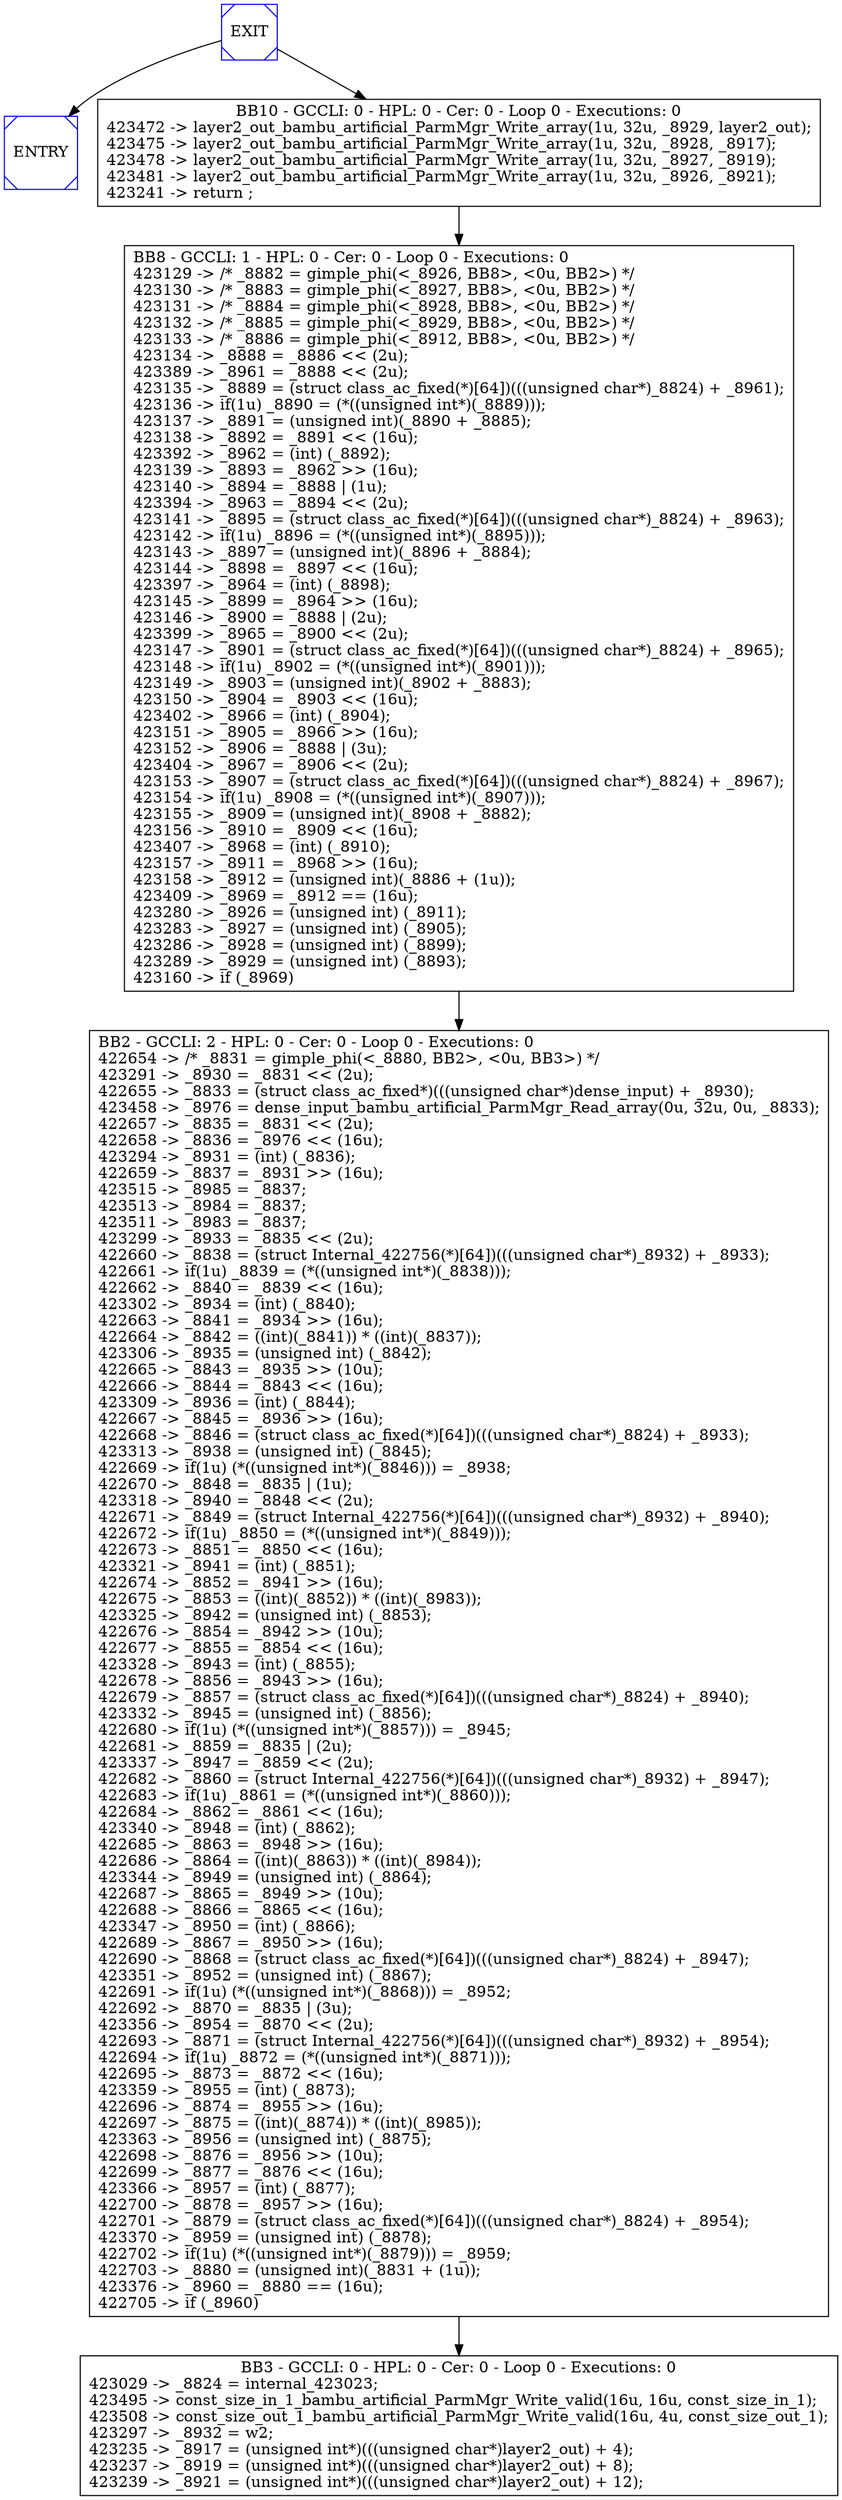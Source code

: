 digraph G {
0[color=blue,shape=Msquare, label="ENTRY"];
1[color=blue,shape=Msquare, label="EXIT"];
2[shape=box, label="BB2 - GCCLI: 2 - HPL: 0 - Cer: 0 - Loop 0 - Executions: 0\l422654 -> /* _8831 = gimple_phi(<_8880, BB2>, <0u, BB3>) */\l423291 -> _8930 = _8831 << (2u);\l422655 -> _8833 = (struct class_ac_fixed*)(((unsigned char*)dense_input) + _8930);\l423458 -> _8976 = dense_input_bambu_artificial_ParmMgr_Read_array(0u, 32u, 0u, _8833);\l422657 -> _8835 = _8831 << (2u);\l422658 -> _8836 = _8976 << (16u);\l423294 -> _8931 = (int) (_8836);\l422659 -> _8837 = _8931 >> (16u);\l423515 -> _8985 = _8837;\l423513 -> _8984 = _8837;\l423511 -> _8983 = _8837;\l423299 -> _8933 = _8835 << (2u);\l422660 -> _8838 = (struct Internal_422756(*)[64])(((unsigned char*)_8932) + _8933);\l422661 -> if(1u) _8839 = (*((unsigned int*)(_8838)));\l422662 -> _8840 = _8839 << (16u);\l423302 -> _8934 = (int) (_8840);\l422663 -> _8841 = _8934 >> (16u);\l422664 -> _8842 = ((int)(_8841)) * ((int)(_8837));\l423306 -> _8935 = (unsigned int) (_8842);\l422665 -> _8843 = _8935 >> (10u);\l422666 -> _8844 = _8843 << (16u);\l423309 -> _8936 = (int) (_8844);\l422667 -> _8845 = _8936 >> (16u);\l422668 -> _8846 = (struct class_ac_fixed(*)[64])(((unsigned char*)_8824) + _8933);\l423313 -> _8938 = (unsigned int) (_8845);\l422669 -> if(1u) (*((unsigned int*)(_8846))) = _8938;\l422670 -> _8848 = _8835 | (1u);\l423318 -> _8940 = _8848 << (2u);\l422671 -> _8849 = (struct Internal_422756(*)[64])(((unsigned char*)_8932) + _8940);\l422672 -> if(1u) _8850 = (*((unsigned int*)(_8849)));\l422673 -> _8851 = _8850 << (16u);\l423321 -> _8941 = (int) (_8851);\l422674 -> _8852 = _8941 >> (16u);\l422675 -> _8853 = ((int)(_8852)) * ((int)(_8983));\l423325 -> _8942 = (unsigned int) (_8853);\l422676 -> _8854 = _8942 >> (10u);\l422677 -> _8855 = _8854 << (16u);\l423328 -> _8943 = (int) (_8855);\l422678 -> _8856 = _8943 >> (16u);\l422679 -> _8857 = (struct class_ac_fixed(*)[64])(((unsigned char*)_8824) + _8940);\l423332 -> _8945 = (unsigned int) (_8856);\l422680 -> if(1u) (*((unsigned int*)(_8857))) = _8945;\l422681 -> _8859 = _8835 | (2u);\l423337 -> _8947 = _8859 << (2u);\l422682 -> _8860 = (struct Internal_422756(*)[64])(((unsigned char*)_8932) + _8947);\l422683 -> if(1u) _8861 = (*((unsigned int*)(_8860)));\l422684 -> _8862 = _8861 << (16u);\l423340 -> _8948 = (int) (_8862);\l422685 -> _8863 = _8948 >> (16u);\l422686 -> _8864 = ((int)(_8863)) * ((int)(_8984));\l423344 -> _8949 = (unsigned int) (_8864);\l422687 -> _8865 = _8949 >> (10u);\l422688 -> _8866 = _8865 << (16u);\l423347 -> _8950 = (int) (_8866);\l422689 -> _8867 = _8950 >> (16u);\l422690 -> _8868 = (struct class_ac_fixed(*)[64])(((unsigned char*)_8824) + _8947);\l423351 -> _8952 = (unsigned int) (_8867);\l422691 -> if(1u) (*((unsigned int*)(_8868))) = _8952;\l422692 -> _8870 = _8835 | (3u);\l423356 -> _8954 = _8870 << (2u);\l422693 -> _8871 = (struct Internal_422756(*)[64])(((unsigned char*)_8932) + _8954);\l422694 -> if(1u) _8872 = (*((unsigned int*)(_8871)));\l422695 -> _8873 = _8872 << (16u);\l423359 -> _8955 = (int) (_8873);\l422696 -> _8874 = _8955 >> (16u);\l422697 -> _8875 = ((int)(_8874)) * ((int)(_8985));\l423363 -> _8956 = (unsigned int) (_8875);\l422698 -> _8876 = _8956 >> (10u);\l422699 -> _8877 = _8876 << (16u);\l423366 -> _8957 = (int) (_8877);\l422700 -> _8878 = _8957 >> (16u);\l422701 -> _8879 = (struct class_ac_fixed(*)[64])(((unsigned char*)_8824) + _8954);\l423370 -> _8959 = (unsigned int) (_8878);\l422702 -> if(1u) (*((unsigned int*)(_8879))) = _8959;\l422703 -> _8880 = (unsigned int)(_8831 + (1u));\l423376 -> _8960 = _8880 == (16u);\l422705 -> if (_8960)\l"];
3[shape=box, label="BB3 - GCCLI: 0 - HPL: 0 - Cer: 0 - Loop 0 - Executions: 0\n423029 -> _8824 = internal_423023;\l423495 -> const_size_in_1_bambu_artificial_ParmMgr_Write_valid(16u, 16u, const_size_in_1);\l423508 -> const_size_out_1_bambu_artificial_ParmMgr_Write_valid(16u, 4u, const_size_out_1);\l423297 -> _8932 = w2;\l423235 -> _8917 = (unsigned int*)(((unsigned char*)layer2_out) + 4);\l423237 -> _8919 = (unsigned int*)(((unsigned char*)layer2_out) + 8);\l423239 -> _8921 = (unsigned int*)(((unsigned char*)layer2_out) + 12);\l"];
4[shape=box, label="BB8 - GCCLI: 1 - HPL: 0 - Cer: 0 - Loop 0 - Executions: 0\l423129 -> /* _8882 = gimple_phi(<_8926, BB8>, <0u, BB2>) */\l423130 -> /* _8883 = gimple_phi(<_8927, BB8>, <0u, BB2>) */\l423131 -> /* _8884 = gimple_phi(<_8928, BB8>, <0u, BB2>) */\l423132 -> /* _8885 = gimple_phi(<_8929, BB8>, <0u, BB2>) */\l423133 -> /* _8886 = gimple_phi(<_8912, BB8>, <0u, BB2>) */\l423134 -> _8888 = _8886 << (2u);\l423389 -> _8961 = _8888 << (2u);\l423135 -> _8889 = (struct class_ac_fixed(*)[64])(((unsigned char*)_8824) + _8961);\l423136 -> if(1u) _8890 = (*((unsigned int*)(_8889)));\l423137 -> _8891 = (unsigned int)(_8890 + _8885);\l423138 -> _8892 = _8891 << (16u);\l423392 -> _8962 = (int) (_8892);\l423139 -> _8893 = _8962 >> (16u);\l423140 -> _8894 = _8888 | (1u);\l423394 -> _8963 = _8894 << (2u);\l423141 -> _8895 = (struct class_ac_fixed(*)[64])(((unsigned char*)_8824) + _8963);\l423142 -> if(1u) _8896 = (*((unsigned int*)(_8895)));\l423143 -> _8897 = (unsigned int)(_8896 + _8884);\l423144 -> _8898 = _8897 << (16u);\l423397 -> _8964 = (int) (_8898);\l423145 -> _8899 = _8964 >> (16u);\l423146 -> _8900 = _8888 | (2u);\l423399 -> _8965 = _8900 << (2u);\l423147 -> _8901 = (struct class_ac_fixed(*)[64])(((unsigned char*)_8824) + _8965);\l423148 -> if(1u) _8902 = (*((unsigned int*)(_8901)));\l423149 -> _8903 = (unsigned int)(_8902 + _8883);\l423150 -> _8904 = _8903 << (16u);\l423402 -> _8966 = (int) (_8904);\l423151 -> _8905 = _8966 >> (16u);\l423152 -> _8906 = _8888 | (3u);\l423404 -> _8967 = _8906 << (2u);\l423153 -> _8907 = (struct class_ac_fixed(*)[64])(((unsigned char*)_8824) + _8967);\l423154 -> if(1u) _8908 = (*((unsigned int*)(_8907)));\l423155 -> _8909 = (unsigned int)(_8908 + _8882);\l423156 -> _8910 = _8909 << (16u);\l423407 -> _8968 = (int) (_8910);\l423157 -> _8911 = _8968 >> (16u);\l423158 -> _8912 = (unsigned int)(_8886 + (1u));\l423409 -> _8969 = _8912 == (16u);\l423280 -> _8926 = (unsigned int) (_8911);\l423283 -> _8927 = (unsigned int) (_8905);\l423286 -> _8928 = (unsigned int) (_8899);\l423289 -> _8929 = (unsigned int) (_8893);\l423160 -> if (_8969)\l"];
5[shape=box, label="BB10 - GCCLI: 0 - HPL: 0 - Cer: 0 - Loop 0 - Executions: 0\n423472 -> layer2_out_bambu_artificial_ParmMgr_Write_array(1u, 32u, _8929, layer2_out);\l423475 -> layer2_out_bambu_artificial_ParmMgr_Write_array(1u, 32u, _8928, _8917);\l423478 -> layer2_out_bambu_artificial_ParmMgr_Write_array(1u, 32u, _8927, _8919);\l423481 -> layer2_out_bambu_artificial_ParmMgr_Write_array(1u, 32u, _8926, _8921);\l423241 -> return ;\l"];
1->5 [fontcolor=blue];
2->3 [fontcolor=blue];
5->4 [fontcolor=blue];
1->0 [fontcolor=blue];
4->2 [fontcolor=blue];
}
